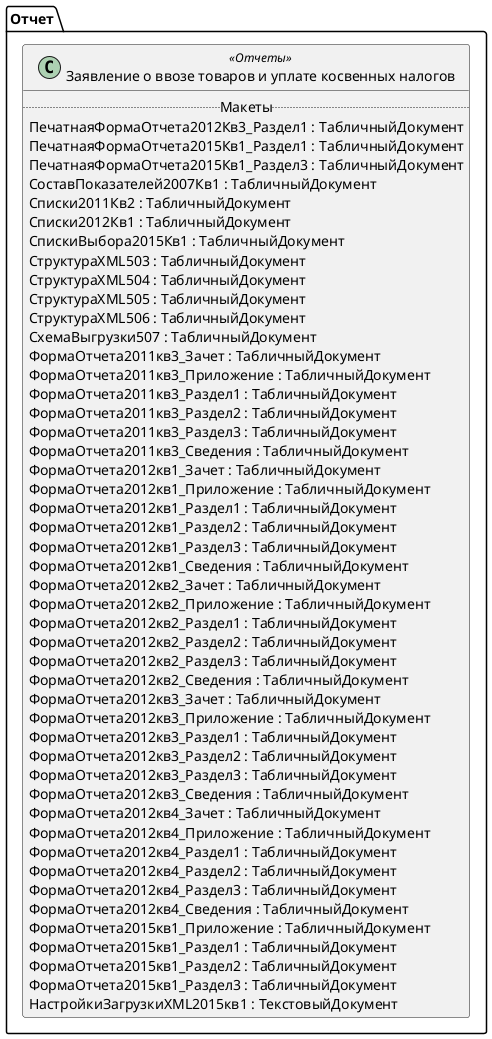 ﻿@startuml РегламентированныйОтчетЗаявлениеОВвозеТоваров
'!include templates.wsd
'..\include templates.wsd
class Отчет.РегламентированныйОтчетЗаявлениеОВвозеТоваров as "Заявление о ввозе товаров и уплате косвенных налогов" <<Отчеты>>
{
..Макеты..
ПечатнаяФормаОтчета2012Кв3_Раздел1 : ТабличныйДокумент
ПечатнаяФормаОтчета2015Кв1_Раздел1 : ТабличныйДокумент
ПечатнаяФормаОтчета2015Кв1_Раздел3 : ТабличныйДокумент
СоставПоказателей2007Кв1 : ТабличныйДокумент
Списки2011Кв2 : ТабличныйДокумент
Списки2012Кв1 : ТабличныйДокумент
СпискиВыбора2015Кв1 : ТабличныйДокумент
СтруктураXML503 : ТабличныйДокумент
СтруктураXML504 : ТабличныйДокумент
СтруктураXML505 : ТабличныйДокумент
СтруктураXML506 : ТабличныйДокумент
СхемаВыгрузки507 : ТабличныйДокумент
ФормаОтчета2011кв3_Зачет : ТабличныйДокумент
ФормаОтчета2011кв3_Приложение : ТабличныйДокумент
ФормаОтчета2011кв3_Раздел1 : ТабличныйДокумент
ФормаОтчета2011кв3_Раздел2 : ТабличныйДокумент
ФормаОтчета2011кв3_Раздел3 : ТабличныйДокумент
ФормаОтчета2011кв3_Сведения : ТабличныйДокумент
ФормаОтчета2012кв1_Зачет : ТабличныйДокумент
ФормаОтчета2012кв1_Приложение : ТабличныйДокумент
ФормаОтчета2012кв1_Раздел1 : ТабличныйДокумент
ФормаОтчета2012кв1_Раздел2 : ТабличныйДокумент
ФормаОтчета2012кв1_Раздел3 : ТабличныйДокумент
ФормаОтчета2012кв1_Сведения : ТабличныйДокумент
ФормаОтчета2012кв2_Зачет : ТабличныйДокумент
ФормаОтчета2012кв2_Приложение : ТабличныйДокумент
ФормаОтчета2012кв2_Раздел1 : ТабличныйДокумент
ФормаОтчета2012кв2_Раздел2 : ТабличныйДокумент
ФормаОтчета2012кв2_Раздел3 : ТабличныйДокумент
ФормаОтчета2012кв2_Сведения : ТабличныйДокумент
ФормаОтчета2012кв3_Зачет : ТабличныйДокумент
ФормаОтчета2012кв3_Приложение : ТабличныйДокумент
ФормаОтчета2012кв3_Раздел1 : ТабличныйДокумент
ФормаОтчета2012кв3_Раздел2 : ТабличныйДокумент
ФормаОтчета2012кв3_Раздел3 : ТабличныйДокумент
ФормаОтчета2012кв3_Сведения : ТабличныйДокумент
ФормаОтчета2012кв4_Зачет : ТабличныйДокумент
ФормаОтчета2012кв4_Приложение : ТабличныйДокумент
ФормаОтчета2012кв4_Раздел1 : ТабличныйДокумент
ФормаОтчета2012кв4_Раздел2 : ТабличныйДокумент
ФормаОтчета2012кв4_Раздел3 : ТабличныйДокумент
ФормаОтчета2012кв4_Сведения : ТабличныйДокумент
ФормаОтчета2015кв1_Приложение : ТабличныйДокумент
ФормаОтчета2015кв1_Раздел1 : ТабличныйДокумент
ФормаОтчета2015кв1_Раздел2 : ТабличныйДокумент
ФормаОтчета2015кв1_Раздел3 : ТабличныйДокумент
НастройкиЗагрузкиXML2015кв1 : ТекстовыйДокумент
}
@enduml
